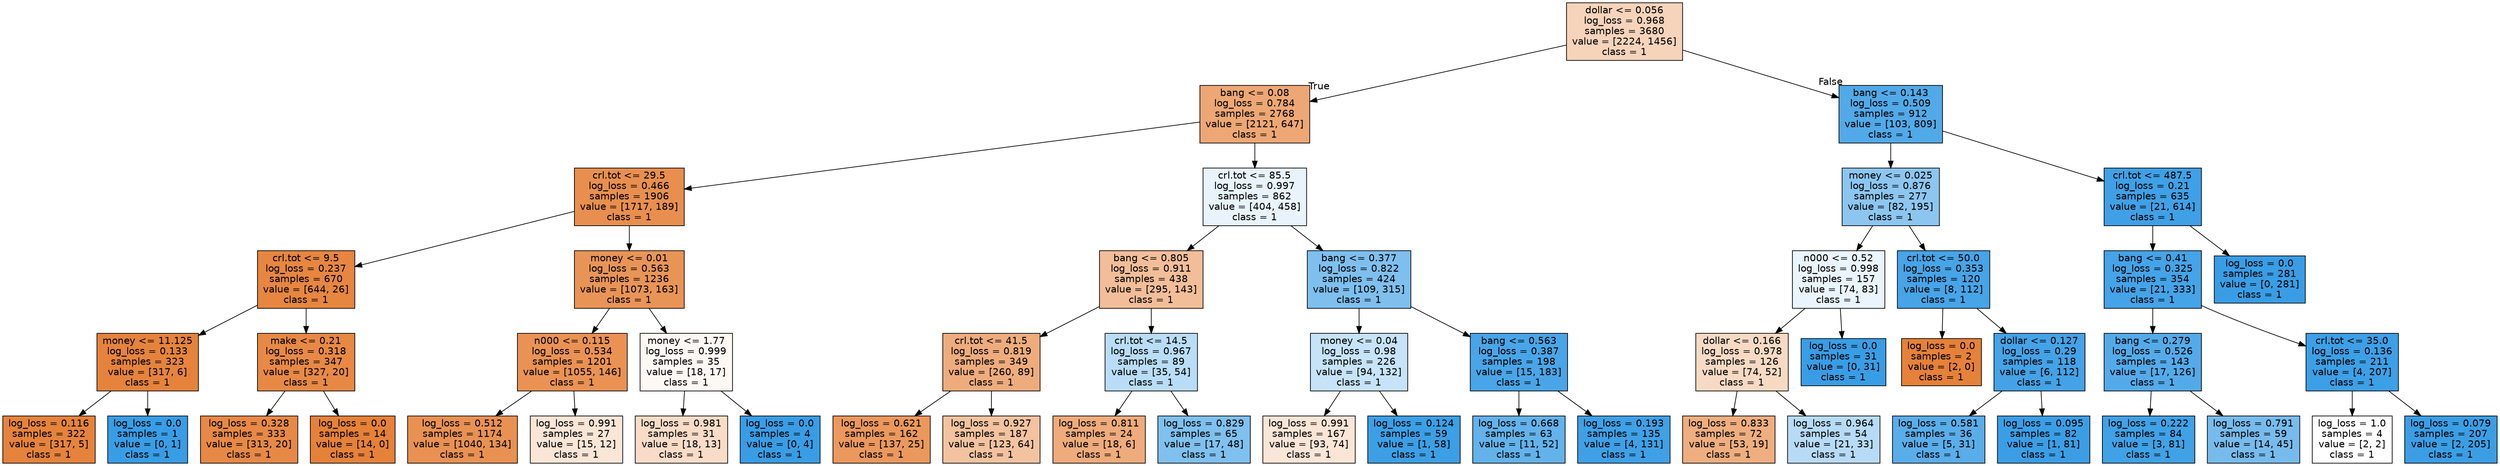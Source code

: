digraph Tree {
node [shape=box, style="filled", color="black", fontname="helvetica"] ;
edge [fontname="helvetica"] ;
0 [label="dollar <= 0.056\nlog_loss = 0.968\nsamples = 3680\nvalue = [2224, 1456]\nclass = 1", fillcolor="#f6d3bb"] ;
1 [label="bang <= 0.08\nlog_loss = 0.784\nsamples = 2768\nvalue = [2121, 647]\nclass = 1", fillcolor="#eda775"] ;
0 -> 1 [labeldistance=2.5, labelangle=45, headlabel="True"] ;
2 [label="crl.tot <= 29.5\nlog_loss = 0.466\nsamples = 1906\nvalue = [1717, 189]\nclass = 1", fillcolor="#e88f4f"] ;
1 -> 2 ;
3 [label="crl.tot <= 9.5\nlog_loss = 0.237\nsamples = 670\nvalue = [644, 26]\nclass = 1", fillcolor="#e68641"] ;
2 -> 3 ;
4 [label="money <= 11.125\nlog_loss = 0.133\nsamples = 323\nvalue = [317, 6]\nclass = 1", fillcolor="#e5833d"] ;
3 -> 4 ;
5 [label="log_loss = 0.116\nsamples = 322\nvalue = [317, 5]\nclass = 1", fillcolor="#e5833c"] ;
4 -> 5 ;
6 [label="log_loss = 0.0\nsamples = 1\nvalue = [0, 1]\nclass = 1", fillcolor="#399de5"] ;
4 -> 6 ;
7 [label="make <= 0.21\nlog_loss = 0.318\nsamples = 347\nvalue = [327, 20]\nclass = 1", fillcolor="#e78945"] ;
3 -> 7 ;
8 [label="log_loss = 0.328\nsamples = 333\nvalue = [313, 20]\nclass = 1", fillcolor="#e78946"] ;
7 -> 8 ;
9 [label="log_loss = 0.0\nsamples = 14\nvalue = [14, 0]\nclass = 1", fillcolor="#e58139"] ;
7 -> 9 ;
10 [label="money <= 0.01\nlog_loss = 0.563\nsamples = 1236\nvalue = [1073, 163]\nclass = 1", fillcolor="#e99457"] ;
2 -> 10 ;
11 [label="n000 <= 0.115\nlog_loss = 0.534\nsamples = 1201\nvalue = [1055, 146]\nclass = 1", fillcolor="#e99254"] ;
10 -> 11 ;
12 [label="log_loss = 0.512\nsamples = 1174\nvalue = [1040, 134]\nclass = 1", fillcolor="#e89153"] ;
11 -> 12 ;
13 [label="log_loss = 0.991\nsamples = 27\nvalue = [15, 12]\nclass = 1", fillcolor="#fae6d7"] ;
11 -> 13 ;
14 [label="money <= 1.77\nlog_loss = 0.999\nsamples = 35\nvalue = [18, 17]\nclass = 1", fillcolor="#fef8f4"] ;
10 -> 14 ;
15 [label="log_loss = 0.981\nsamples = 31\nvalue = [18, 13]\nclass = 1", fillcolor="#f8dcc8"] ;
14 -> 15 ;
16 [label="log_loss = 0.0\nsamples = 4\nvalue = [0, 4]\nclass = 1", fillcolor="#399de5"] ;
14 -> 16 ;
17 [label="crl.tot <= 85.5\nlog_loss = 0.997\nsamples = 862\nvalue = [404, 458]\nclass = 1", fillcolor="#e8f3fc"] ;
1 -> 17 ;
18 [label="bang <= 0.805\nlog_loss = 0.911\nsamples = 438\nvalue = [295, 143]\nclass = 1", fillcolor="#f2be99"] ;
17 -> 18 ;
19 [label="crl.tot <= 41.5\nlog_loss = 0.819\nsamples = 349\nvalue = [260, 89]\nclass = 1", fillcolor="#eeac7d"] ;
18 -> 19 ;
20 [label="log_loss = 0.621\nsamples = 162\nvalue = [137, 25]\nclass = 1", fillcolor="#ea985d"] ;
19 -> 20 ;
21 [label="log_loss = 0.927\nsamples = 187\nvalue = [123, 64]\nclass = 1", fillcolor="#f3c3a0"] ;
19 -> 21 ;
22 [label="crl.tot <= 14.5\nlog_loss = 0.967\nsamples = 89\nvalue = [35, 54]\nclass = 1", fillcolor="#b9ddf6"] ;
18 -> 22 ;
23 [label="log_loss = 0.811\nsamples = 24\nvalue = [18, 6]\nclass = 1", fillcolor="#eeab7b"] ;
22 -> 23 ;
24 [label="log_loss = 0.829\nsamples = 65\nvalue = [17, 48]\nclass = 1", fillcolor="#7fc0ee"] ;
22 -> 24 ;
25 [label="bang <= 0.377\nlog_loss = 0.822\nsamples = 424\nvalue = [109, 315]\nclass = 1", fillcolor="#7ebfee"] ;
17 -> 25 ;
26 [label="money <= 0.04\nlog_loss = 0.98\nsamples = 226\nvalue = [94, 132]\nclass = 1", fillcolor="#c6e3f8"] ;
25 -> 26 ;
27 [label="log_loss = 0.991\nsamples = 167\nvalue = [93, 74]\nclass = 1", fillcolor="#fae5d7"] ;
26 -> 27 ;
28 [label="log_loss = 0.124\nsamples = 59\nvalue = [1, 58]\nclass = 1", fillcolor="#3c9fe5"] ;
26 -> 28 ;
29 [label="bang <= 0.563\nlog_loss = 0.387\nsamples = 198\nvalue = [15, 183]\nclass = 1", fillcolor="#49a5e7"] ;
25 -> 29 ;
30 [label="log_loss = 0.668\nsamples = 63\nvalue = [11, 52]\nclass = 1", fillcolor="#63b2ea"] ;
29 -> 30 ;
31 [label="log_loss = 0.193\nsamples = 135\nvalue = [4, 131]\nclass = 1", fillcolor="#3fa0e6"] ;
29 -> 31 ;
32 [label="bang <= 0.143\nlog_loss = 0.509\nsamples = 912\nvalue = [103, 809]\nclass = 1", fillcolor="#52a9e8"] ;
0 -> 32 [labeldistance=2.5, labelangle=-45, headlabel="False"] ;
33 [label="money <= 0.025\nlog_loss = 0.876\nsamples = 277\nvalue = [82, 195]\nclass = 1", fillcolor="#8cc6f0"] ;
32 -> 33 ;
34 [label="n000 <= 0.52\nlog_loss = 0.998\nsamples = 157\nvalue = [74, 83]\nclass = 1", fillcolor="#eaf4fc"] ;
33 -> 34 ;
35 [label="dollar <= 0.166\nlog_loss = 0.978\nsamples = 126\nvalue = [74, 52]\nclass = 1", fillcolor="#f7dac4"] ;
34 -> 35 ;
36 [label="log_loss = 0.833\nsamples = 72\nvalue = [53, 19]\nclass = 1", fillcolor="#eeae80"] ;
35 -> 36 ;
37 [label="log_loss = 0.964\nsamples = 54\nvalue = [21, 33]\nclass = 1", fillcolor="#b7dbf6"] ;
35 -> 37 ;
38 [label="log_loss = 0.0\nsamples = 31\nvalue = [0, 31]\nclass = 1", fillcolor="#399de5"] ;
34 -> 38 ;
39 [label="crl.tot <= 50.0\nlog_loss = 0.353\nsamples = 120\nvalue = [8, 112]\nclass = 1", fillcolor="#47a4e7"] ;
33 -> 39 ;
40 [label="log_loss = 0.0\nsamples = 2\nvalue = [2, 0]\nclass = 1", fillcolor="#e58139"] ;
39 -> 40 ;
41 [label="dollar <= 0.127\nlog_loss = 0.29\nsamples = 118\nvalue = [6, 112]\nclass = 1", fillcolor="#44a2e6"] ;
39 -> 41 ;
42 [label="log_loss = 0.581\nsamples = 36\nvalue = [5, 31]\nclass = 1", fillcolor="#59ade9"] ;
41 -> 42 ;
43 [label="log_loss = 0.095\nsamples = 82\nvalue = [1, 81]\nclass = 1", fillcolor="#3b9ee5"] ;
41 -> 43 ;
44 [label="crl.tot <= 487.5\nlog_loss = 0.21\nsamples = 635\nvalue = [21, 614]\nclass = 1", fillcolor="#40a0e6"] ;
32 -> 44 ;
45 [label="bang <= 0.41\nlog_loss = 0.325\nsamples = 354\nvalue = [21, 333]\nclass = 1", fillcolor="#45a3e7"] ;
44 -> 45 ;
46 [label="bang <= 0.279\nlog_loss = 0.526\nsamples = 143\nvalue = [17, 126]\nclass = 1", fillcolor="#54aae9"] ;
45 -> 46 ;
47 [label="log_loss = 0.222\nsamples = 84\nvalue = [3, 81]\nclass = 1", fillcolor="#40a1e6"] ;
46 -> 47 ;
48 [label="log_loss = 0.791\nsamples = 59\nvalue = [14, 45]\nclass = 1", fillcolor="#77bbed"] ;
46 -> 48 ;
49 [label="crl.tot <= 35.0\nlog_loss = 0.136\nsamples = 211\nvalue = [4, 207]\nclass = 1", fillcolor="#3d9fe6"] ;
45 -> 49 ;
50 [label="log_loss = 1.0\nsamples = 4\nvalue = [2, 2]\nclass = 1", fillcolor="#ffffff"] ;
49 -> 50 ;
51 [label="log_loss = 0.079\nsamples = 207\nvalue = [2, 205]\nclass = 1", fillcolor="#3b9ee5"] ;
49 -> 51 ;
52 [label="log_loss = 0.0\nsamples = 281\nvalue = [0, 281]\nclass = 1", fillcolor="#399de5"] ;
44 -> 52 ;
}